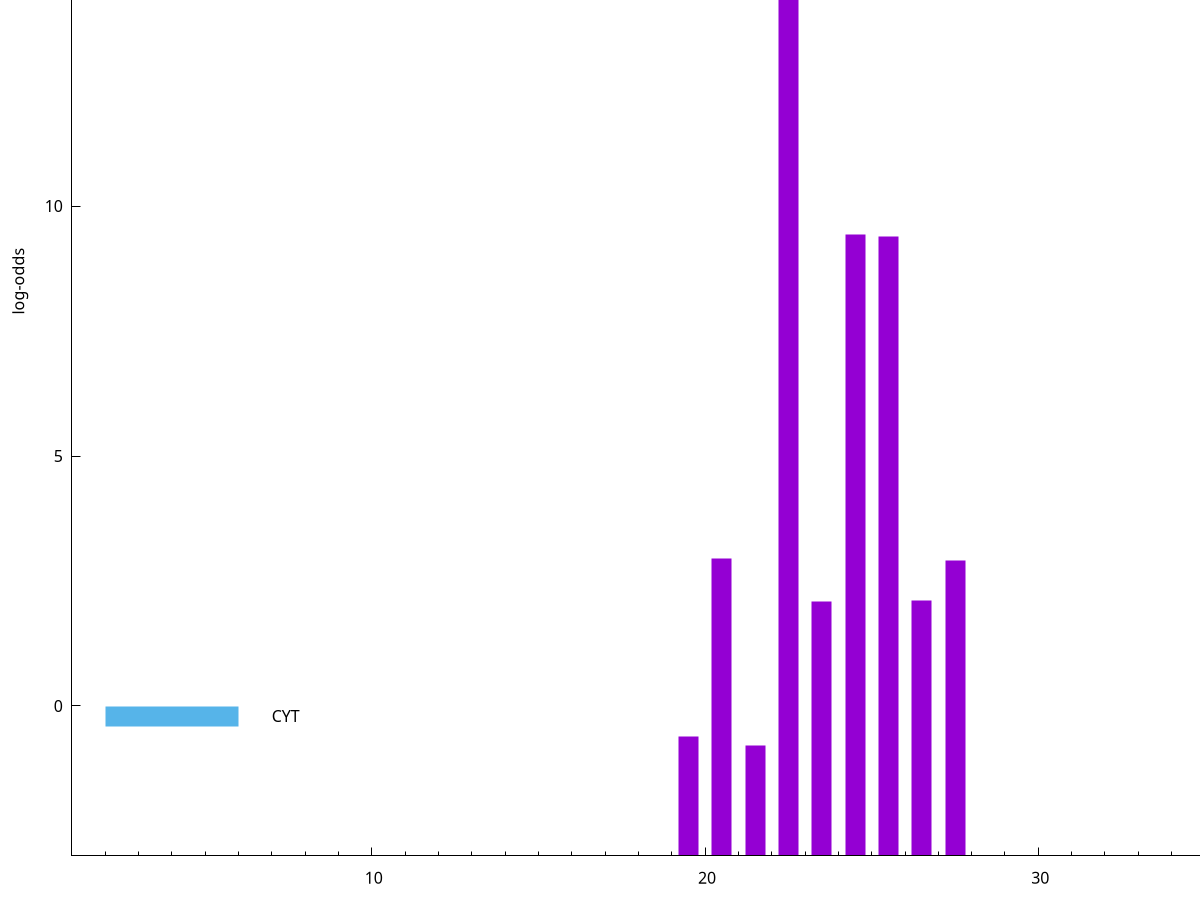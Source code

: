 set title "LipoP predictions for SRR5666468.gff"
set size 2., 1.4
set xrange [1:70] 
set mxtics 10
set yrange [-3:20]
set y2range [0:23]
set ylabel "log-odds"
set term postscript eps color solid "Helvetica" 30
set output "SRR5666468.gff16.eps"
set arrow from 2,18.0558 to 6,18.0558 nohead lt 1 lw 20
set label "SpI" at 7,18.0558
set arrow from 2,-0.200913 to 6,-0.200913 nohead lt 3 lw 20
set label "CYT" at 7,-0.200913
set arrow from 2,18.0558 to 6,18.0558 nohead lt 1 lw 20
set label "SpI" at 7,18.0558
# NOTE: The scores below are the log-odds scores with the threshold
# NOTE: subtracted (a hack to make gnuplot make the histogram all
# NOTE: look nice).
plot "-" axes x1y2 title "" with impulses lt 1 lw 20
22.500000 21.048500
24.500000 12.424800
25.500000 12.383400
20.500000 5.945710
27.500000 5.919870
26.500000 5.119050
23.500000 5.085720
19.500000 2.379192
21.500000 2.215118
e
exit

